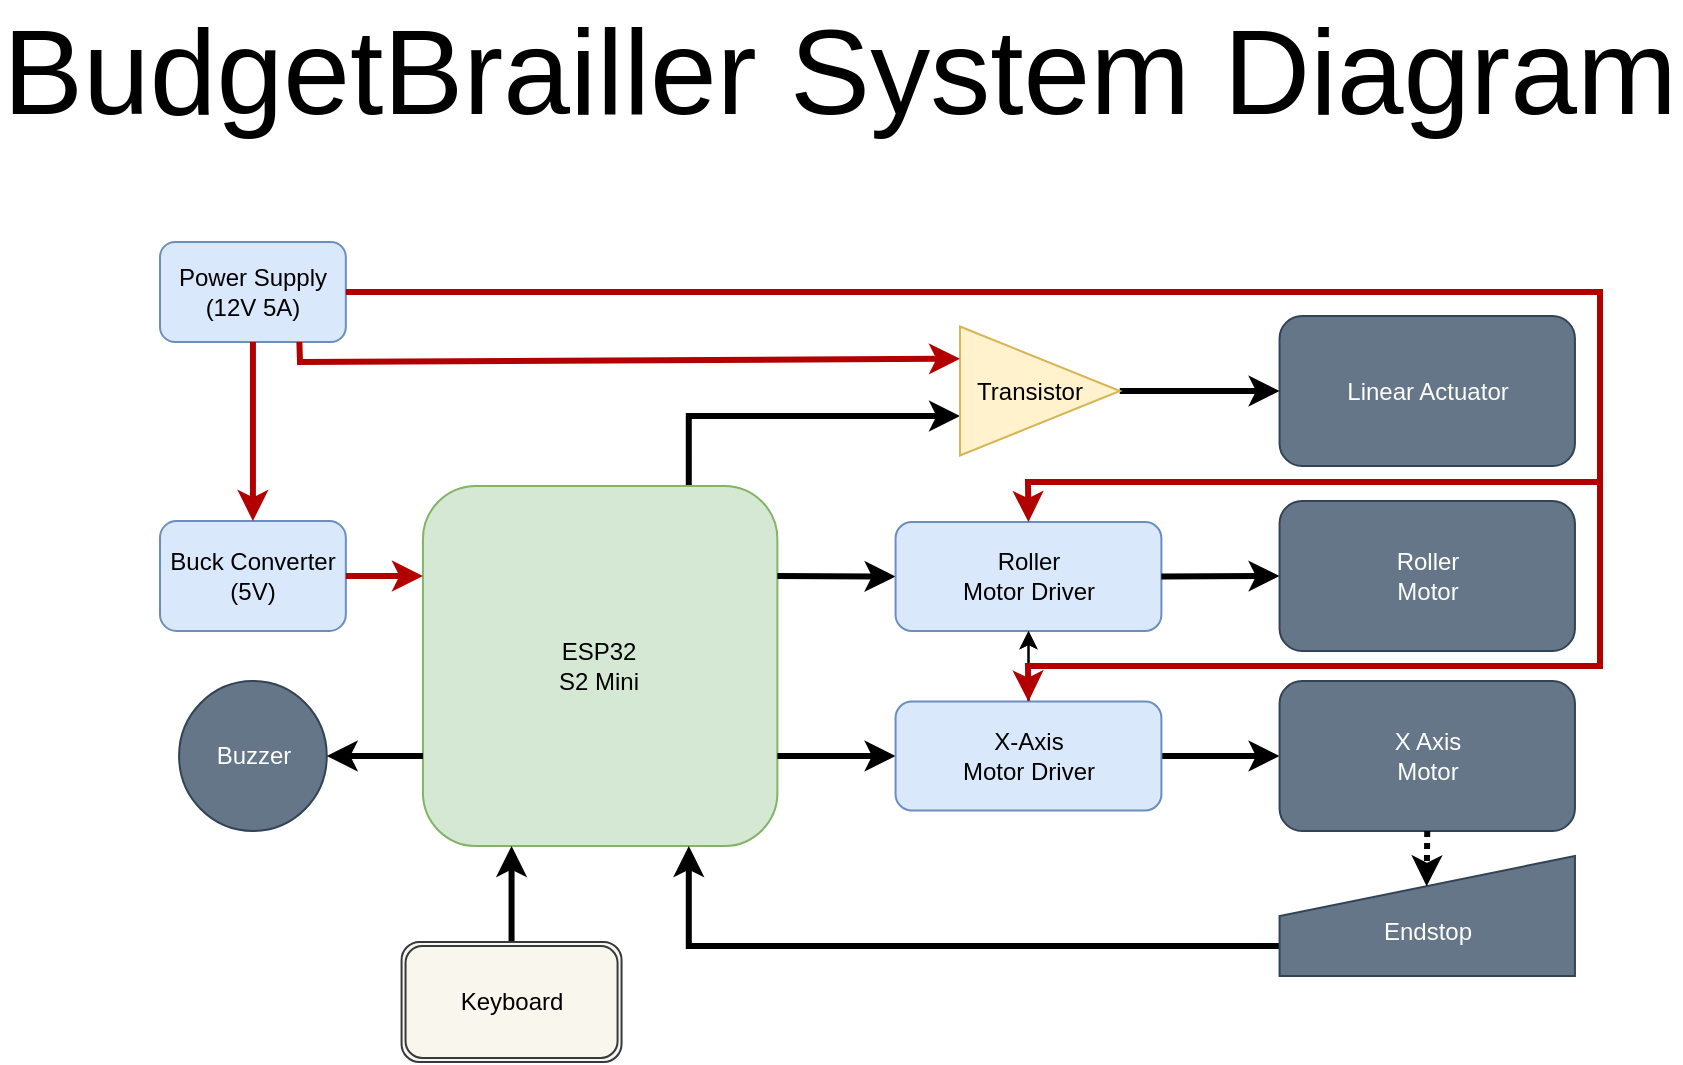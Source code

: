<mxfile version="26.2.15">
  <diagram name="Page-1" id="iSbfvU8wiPhlRp0Fy12V">
    <mxGraphModel dx="857" dy="516" grid="1" gridSize="10" guides="1" tooltips="1" connect="1" arrows="1" fold="1" page="1" pageScale="1" pageWidth="1100" pageHeight="850" background="none" math="0" shadow="0">
      <root>
        <mxCell id="0" />
        <mxCell id="1" parent="0" />
        <mxCell id="5qD-pXB-GoAjGlXQgnW3-77" value="&lt;font style=&quot;font-size: 60px;&quot;&gt;BudgetBrailler System Diagram&lt;/font&gt;" style="text;html=1;align=center;verticalAlign=middle;whiteSpace=wrap;rounded=0;" parent="1" vertex="1">
          <mxGeometry x="130.24" y="80" width="840" height="70" as="geometry" />
        </mxCell>
        <mxCell id="sKsyI-McbMov0ifTLOfC-3" style="edgeStyle=orthogonalEdgeStyle;rounded=0;orthogonalLoop=1;jettySize=auto;html=1;exitX=0.75;exitY=0;exitDx=0;exitDy=0;entryX=0;entryY=0.694;entryDx=0;entryDy=0;strokeWidth=3;entryPerimeter=0;" parent="1" source="5qD-pXB-GoAjGlXQgnW3-6" target="sKsyI-McbMov0ifTLOfC-1" edge="1">
          <mxGeometry relative="1" as="geometry" />
        </mxCell>
        <mxCell id="5qD-pXB-GoAjGlXQgnW3-6" value="ESP32&lt;div&gt;S2 Mini&lt;/div&gt;" style="rounded=1;whiteSpace=wrap;html=1;fillColor=#d5e8d4;strokeColor=#82b366;align=center;" parent="1" vertex="1">
          <mxGeometry x="341.47" y="322" width="177.231" height="180" as="geometry" />
        </mxCell>
        <mxCell id="5qD-pXB-GoAjGlXQgnW3-7" value="" style="endArrow=classic;html=1;rounded=0;exitX=1;exitY=0.25;exitDx=0;exitDy=0;entryX=0;entryY=0.5;entryDx=0;entryDy=0;strokeWidth=3;" parent="1" source="5qD-pXB-GoAjGlXQgnW3-6" target="5qD-pXB-GoAjGlXQgnW3-9" edge="1">
          <mxGeometry width="50" height="50" relative="1" as="geometry">
            <mxPoint x="592.547" y="367" as="sourcePoint" />
            <mxPoint x="636.855" y="322" as="targetPoint" />
          </mxGeometry>
        </mxCell>
        <mxCell id="5qD-pXB-GoAjGlXQgnW3-8" value="" style="endArrow=classic;html=1;rounded=0;exitX=1;exitY=0.75;exitDx=0;exitDy=0;entryX=0;entryY=0.5;entryDx=0;entryDy=0;strokeWidth=3;" parent="1" source="5qD-pXB-GoAjGlXQgnW3-6" target="5qD-pXB-GoAjGlXQgnW3-10" edge="1">
          <mxGeometry width="50" height="50" relative="1" as="geometry">
            <mxPoint x="622.085" y="442" as="sourcePoint" />
            <mxPoint x="636.855" y="502" as="targetPoint" />
          </mxGeometry>
        </mxCell>
        <mxCell id="5qD-pXB-GoAjGlXQgnW3-9" value="&lt;div&gt;Roller&lt;/div&gt;&lt;div&gt;Motor Driver&lt;/div&gt;" style="rounded=1;whiteSpace=wrap;html=1;fillColor=#dae8fc;strokeColor=#6c8ebf;" parent="1" vertex="1">
          <mxGeometry x="577.78" y="340" width="132.92" height="54.5" as="geometry" />
        </mxCell>
        <mxCell id="5qD-pXB-GoAjGlXQgnW3-18" value="" style="edgeStyle=orthogonalEdgeStyle;rounded=0;orthogonalLoop=1;jettySize=auto;html=1;strokeWidth=3;" parent="1" source="5qD-pXB-GoAjGlXQgnW3-10" target="5qD-pXB-GoAjGlXQgnW3-12" edge="1">
          <mxGeometry relative="1" as="geometry" />
        </mxCell>
        <mxCell id="fnmoR3umIN9Zdt_xh3U9-16" value="" style="edgeStyle=orthogonalEdgeStyle;rounded=0;orthogonalLoop=1;jettySize=auto;html=1;" edge="1" parent="1" source="5qD-pXB-GoAjGlXQgnW3-10" target="5qD-pXB-GoAjGlXQgnW3-9">
          <mxGeometry relative="1" as="geometry" />
        </mxCell>
        <mxCell id="fnmoR3umIN9Zdt_xh3U9-17" value="" style="edgeStyle=orthogonalEdgeStyle;rounded=0;orthogonalLoop=1;jettySize=auto;html=1;" edge="1" parent="1" source="5qD-pXB-GoAjGlXQgnW3-10" target="5qD-pXB-GoAjGlXQgnW3-9">
          <mxGeometry relative="1" as="geometry" />
        </mxCell>
        <mxCell id="5qD-pXB-GoAjGlXQgnW3-10" value="X-Axis&lt;div&gt;Motor Driver&lt;/div&gt;" style="rounded=1;whiteSpace=wrap;html=1;fillColor=#dae8fc;strokeColor=#6c8ebf;" parent="1" vertex="1">
          <mxGeometry x="577.78" y="429.75" width="132.92" height="54.5" as="geometry" />
        </mxCell>
        <mxCell id="5qD-pXB-GoAjGlXQgnW3-11" value="&lt;div&gt;Roller&lt;/div&gt;&lt;div&gt;Motor&lt;/div&gt;" style="rounded=1;whiteSpace=wrap;html=1;fillColor=#647687;fontColor=#ffffff;strokeColor=#314354;" parent="1" vertex="1">
          <mxGeometry x="769.778" y="329.5" width="147.692" height="75" as="geometry" />
        </mxCell>
        <mxCell id="5qD-pXB-GoAjGlXQgnW3-12" value="X Axis&lt;div&gt;Motor&lt;/div&gt;" style="rounded=1;whiteSpace=wrap;html=1;fillColor=#647687;fontColor=#ffffff;strokeColor=#314354;" parent="1" vertex="1">
          <mxGeometry x="769.778" y="419.5" width="147.692" height="75" as="geometry" />
        </mxCell>
        <mxCell id="5qD-pXB-GoAjGlXQgnW3-17" value="" style="endArrow=classic;html=1;rounded=0;exitX=1;exitY=0.5;exitDx=0;exitDy=0;entryX=0;entryY=0.5;entryDx=0;entryDy=0;strokeWidth=3;" parent="1" source="5qD-pXB-GoAjGlXQgnW3-9" target="5qD-pXB-GoAjGlXQgnW3-11" edge="1">
          <mxGeometry width="50" height="50" relative="1" as="geometry">
            <mxPoint x="769.778" y="517" as="sourcePoint" />
            <mxPoint x="843.624" y="517" as="targetPoint" />
          </mxGeometry>
        </mxCell>
        <mxCell id="5qD-pXB-GoAjGlXQgnW3-21" value="Buzzer" style="ellipse;whiteSpace=wrap;html=1;fillColor=#647687;fontColor=#ffffff;strokeColor=#314354;" parent="1" vertex="1">
          <mxGeometry x="219.535" y="419.5" width="73.846" height="75" as="geometry" />
        </mxCell>
        <mxCell id="5qD-pXB-GoAjGlXQgnW3-22" value="" style="endArrow=classic;html=1;rounded=0;exitX=0;exitY=0.75;exitDx=0;exitDy=0;entryX=1;entryY=0.5;entryDx=0;entryDy=0;strokeWidth=3;" parent="1" source="5qD-pXB-GoAjGlXQgnW3-6" target="5qD-pXB-GoAjGlXQgnW3-21" edge="1">
          <mxGeometry width="50" height="50" relative="1" as="geometry">
            <mxPoint x="533.47" y="517" as="sourcePoint" />
            <mxPoint x="293.47" y="437" as="targetPoint" />
          </mxGeometry>
        </mxCell>
        <mxCell id="5qD-pXB-GoAjGlXQgnW3-91" style="edgeStyle=orthogonalEdgeStyle;rounded=0;orthogonalLoop=1;jettySize=auto;html=1;exitX=0;exitY=0.75;exitDx=0;exitDy=0;entryX=0.75;entryY=1;entryDx=0;entryDy=0;strokeWidth=3;" parent="1" source="5qD-pXB-GoAjGlXQgnW3-23" target="5qD-pXB-GoAjGlXQgnW3-6" edge="1">
          <mxGeometry relative="1" as="geometry" />
        </mxCell>
        <mxCell id="5qD-pXB-GoAjGlXQgnW3-23" value="&lt;div&gt;&lt;br&gt;&lt;/div&gt;Endstop" style="shape=manualInput;whiteSpace=wrap;html=1;fillColor=#647687;fontColor=#ffffff;strokeColor=#314354;" parent="1" vertex="1">
          <mxGeometry x="769.778" y="507" width="147.692" height="60" as="geometry" />
        </mxCell>
        <mxCell id="5qD-pXB-GoAjGlXQgnW3-67" value="Buck Converter (5V)" style="rounded=1;whiteSpace=wrap;html=1;fillColor=#dae8fc;strokeColor=#6c8ebf;" parent="1" vertex="1">
          <mxGeometry x="210" y="339.5" width="92.92" height="55" as="geometry" />
        </mxCell>
        <mxCell id="5qD-pXB-GoAjGlXQgnW3-68" value="" style="endArrow=classic;html=1;rounded=0;exitX=1;exitY=0.5;exitDx=0;exitDy=0;entryX=0;entryY=0.25;entryDx=0;entryDy=0;fillColor=#e51400;strokeColor=#B20000;strokeWidth=3;" parent="1" source="5qD-pXB-GoAjGlXQgnW3-67" target="5qD-pXB-GoAjGlXQgnW3-6" edge="1">
          <mxGeometry width="50" height="50" relative="1" as="geometry">
            <mxPoint x="252.855" y="547" as="sourcePoint" />
            <mxPoint x="326.701" y="472" as="targetPoint" />
          </mxGeometry>
        </mxCell>
        <mxCell id="5qD-pXB-GoAjGlXQgnW3-81" value="Linear Actuator" style="rounded=1;whiteSpace=wrap;html=1;fillColor=#647687;fontColor=#ffffff;strokeColor=#314354;" parent="1" vertex="1">
          <mxGeometry x="769.778" y="237" width="147.692" height="75" as="geometry" />
        </mxCell>
        <mxCell id="5qD-pXB-GoAjGlXQgnW3-88" value="" style="endArrow=classic;html=1;rounded=0;exitX=0.5;exitY=1;exitDx=0;exitDy=0;entryX=0.498;entryY=0.253;entryDx=0;entryDy=0;entryPerimeter=0;dashed=1;dashPattern=1 1;strokeWidth=3;" parent="1" source="5qD-pXB-GoAjGlXQgnW3-12" target="5qD-pXB-GoAjGlXQgnW3-23" edge="1">
          <mxGeometry width="50" height="50" relative="1" as="geometry">
            <mxPoint x="650" y="520" as="sourcePoint" />
            <mxPoint x="700" y="470" as="targetPoint" />
          </mxGeometry>
        </mxCell>
        <mxCell id="5qD-pXB-GoAjGlXQgnW3-95" value="" style="endArrow=classic;html=1;rounded=0;exitX=0.5;exitY=0;exitDx=0;exitDy=0;entryX=0.25;entryY=1;entryDx=0;entryDy=0;strokeWidth=3;" parent="1" source="5qD-pXB-GoAjGlXQgnW3-34" target="5qD-pXB-GoAjGlXQgnW3-6" edge="1">
          <mxGeometry width="50" height="50" relative="1" as="geometry">
            <mxPoint x="529" y="467" as="sourcePoint" />
            <mxPoint x="588" y="467" as="targetPoint" />
          </mxGeometry>
        </mxCell>
        <mxCell id="sKsyI-McbMov0ifTLOfC-2" value="" style="edgeStyle=orthogonalEdgeStyle;rounded=0;orthogonalLoop=1;jettySize=auto;html=1;strokeWidth=3;" parent="1" source="sKsyI-McbMov0ifTLOfC-1" target="5qD-pXB-GoAjGlXQgnW3-81" edge="1">
          <mxGeometry relative="1" as="geometry" />
        </mxCell>
        <mxCell id="sKsyI-McbMov0ifTLOfC-1" value="Transistor&amp;nbsp; &amp;nbsp;" style="triangle;whiteSpace=wrap;html=1;fillColor=#fff2cc;strokeColor=#d6b656;" parent="1" vertex="1">
          <mxGeometry x="610" y="242.25" width="80" height="64.5" as="geometry" />
        </mxCell>
        <mxCell id="5qD-pXB-GoAjGlXQgnW3-34" value="Keyboard" style="shape=ext;double=1;rounded=1;whiteSpace=wrap;html=1;fillColor=#f9f7ed;strokeColor=#36393d;" parent="1" vertex="1">
          <mxGeometry x="330.78" y="550" width="110" height="60" as="geometry" />
        </mxCell>
        <mxCell id="fnmoR3umIN9Zdt_xh3U9-1" value="&lt;div&gt;Power Supply&lt;/div&gt;(12V 5A)" style="rounded=1;whiteSpace=wrap;html=1;fillColor=#dae8fc;strokeColor=#6c8ebf;" vertex="1" parent="1">
          <mxGeometry x="210" y="200" width="92.92" height="50" as="geometry" />
        </mxCell>
        <mxCell id="fnmoR3umIN9Zdt_xh3U9-2" value="" style="endArrow=classic;html=1;rounded=0;exitX=0.5;exitY=1;exitDx=0;exitDy=0;entryX=0.5;entryY=0;entryDx=0;entryDy=0;fillColor=#e51400;strokeColor=#B20000;strokeWidth=3;" edge="1" parent="1" source="fnmoR3umIN9Zdt_xh3U9-1" target="5qD-pXB-GoAjGlXQgnW3-67">
          <mxGeometry width="50" height="50" relative="1" as="geometry">
            <mxPoint x="286" y="377" as="sourcePoint" />
            <mxPoint x="351" y="377" as="targetPoint" />
          </mxGeometry>
        </mxCell>
        <mxCell id="fnmoR3umIN9Zdt_xh3U9-6" value="" style="endArrow=classic;html=1;rounded=0;entryX=0;entryY=0.25;entryDx=0;entryDy=0;fillColor=#e51400;strokeColor=#B20000;strokeWidth=3;exitX=0.75;exitY=1;exitDx=0;exitDy=0;" edge="1" parent="1" source="fnmoR3umIN9Zdt_xh3U9-1" target="sKsyI-McbMov0ifTLOfC-1">
          <mxGeometry width="50" height="50" relative="1" as="geometry">
            <mxPoint x="240" y="275" as="sourcePoint" />
            <mxPoint x="239" y="350" as="targetPoint" />
            <Array as="points">
              <mxPoint x="280" y="260" />
            </Array>
          </mxGeometry>
        </mxCell>
        <mxCell id="fnmoR3umIN9Zdt_xh3U9-10" value="" style="endArrow=classic;html=1;rounded=0;exitX=1;exitY=0.5;exitDx=0;exitDy=0;fillColor=#e51400;strokeColor=#B20000;strokeWidth=3;entryX=0.5;entryY=0;entryDx=0;entryDy=0;" edge="1" parent="1" source="fnmoR3umIN9Zdt_xh3U9-1" target="5qD-pXB-GoAjGlXQgnW3-9">
          <mxGeometry width="50" height="50" relative="1" as="geometry">
            <mxPoint x="275.92" y="218.25" as="sourcePoint" />
            <mxPoint x="680" y="320" as="targetPoint" />
            <Array as="points">
              <mxPoint x="930" y="225" />
              <mxPoint x="930" y="320" />
              <mxPoint x="644" y="320" />
            </Array>
          </mxGeometry>
        </mxCell>
        <mxCell id="fnmoR3umIN9Zdt_xh3U9-11" value="" style="endArrow=classic;html=1;rounded=0;entryX=0.5;entryY=0;entryDx=0;entryDy=0;fillColor=#e51400;strokeColor=#B20000;strokeWidth=3;" edge="1" parent="1" target="5qD-pXB-GoAjGlXQgnW3-10">
          <mxGeometry width="50" height="50" relative="1" as="geometry">
            <mxPoint x="930" y="302" as="sourcePoint" />
            <mxPoint x="644.24" y="431.75" as="targetPoint" />
            <Array as="points">
              <mxPoint x="930" y="412" />
              <mxPoint x="644" y="412" />
            </Array>
          </mxGeometry>
        </mxCell>
      </root>
    </mxGraphModel>
  </diagram>
</mxfile>
